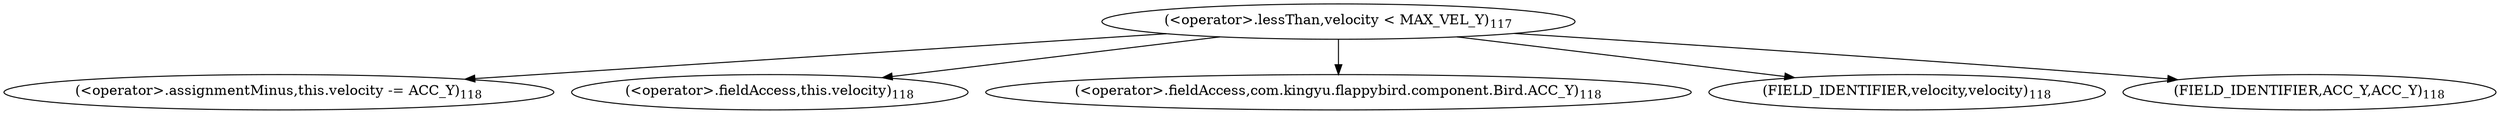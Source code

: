 digraph "freeFall" {  
"508" [label = <(&lt;operator&gt;.lessThan,velocity &lt; MAX_VEL_Y)<SUB>117</SUB>> ]
"515" [label = <(&lt;operator&gt;.assignmentMinus,this.velocity -= ACC_Y)<SUB>118</SUB>> ]
"516" [label = <(&lt;operator&gt;.fieldAccess,this.velocity)<SUB>118</SUB>> ]
"519" [label = <(&lt;operator&gt;.fieldAccess,com.kingyu.flappybird.component.Bird.ACC_Y)<SUB>118</SUB>> ]
"518" [label = <(FIELD_IDENTIFIER,velocity,velocity)<SUB>118</SUB>> ]
"521" [label = <(FIELD_IDENTIFIER,ACC_Y,ACC_Y)<SUB>118</SUB>> ]
  "508" -> "518" 
  "508" -> "519" 
  "508" -> "521" 
  "508" -> "516" 
  "508" -> "515" 
}
